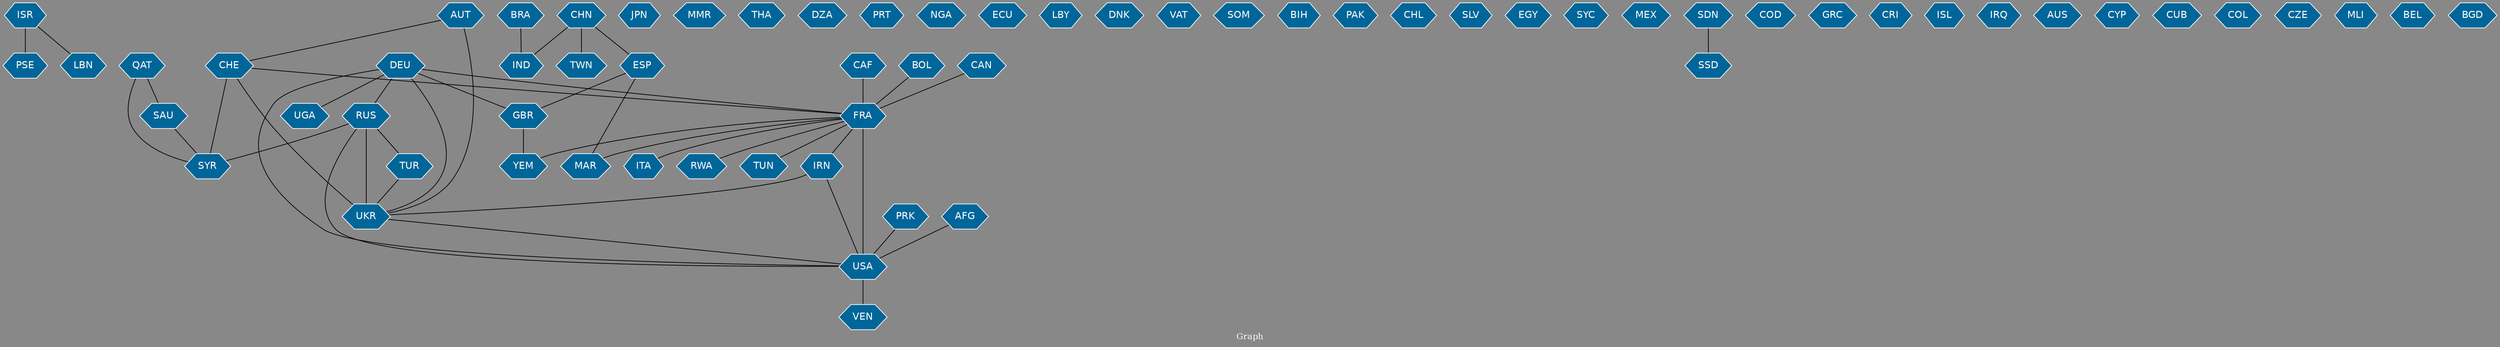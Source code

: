 // Countries together in item graph
graph {
	graph [bgcolor="#888888" fontcolor=white fontsize=12 label="Graph" outputorder=edgesfirst overlap=prism]
	node [color=white fillcolor="#006699" fontcolor=white fontname=Helvetica shape=hexagon style=filled]
	edge [arrowhead=open color=black fontcolor=white fontname=Courier fontsize=12]
		ISR [label=ISR]
		PSE [label=PSE]
		CHE [label=CHE]
		RUS [label=RUS]
		UKR [label=UKR]
		SYR [label=SYR]
		USA [label=USA]
		JPN [label=JPN]
		UGA [label=UGA]
		CHN [label=CHN]
		GBR [label=GBR]
		MMR [label=MMR]
		BRA [label=BRA]
		CAF [label=CAF]
		PRK [label=PRK]
		ESP [label=ESP]
		THA [label=THA]
		LBN [label=LBN]
		TUR [label=TUR]
		FRA [label=FRA]
		ITA [label=ITA]
		IRN [label=IRN]
		SAU [label=SAU]
		QAT [label=QAT]
		DZA [label=DZA]
		VEN [label=VEN]
		AFG [label=AFG]
		PRT [label=PRT]
		NGA [label=NGA]
		ECU [label=ECU]
		DEU [label=DEU]
		LBY [label=LBY]
		RWA [label=RWA]
		BOL [label=BOL]
		DNK [label=DNK]
		VAT [label=VAT]
		IND [label=IND]
		SOM [label=SOM]
		BIH [label=BIH]
		AUT [label=AUT]
		TUN [label=TUN]
		PAK [label=PAK]
		MAR [label=MAR]
		CAN [label=CAN]
		CHL [label=CHL]
		SLV [label=SLV]
		EGY [label=EGY]
		SYC [label=SYC]
		TWN [label=TWN]
		MEX [label=MEX]
		SSD [label=SSD]
		SDN [label=SDN]
		COD [label=COD]
		GRC [label=GRC]
		CRI [label=CRI]
		ISL [label=ISL]
		IRQ [label=IRQ]
		YEM [label=YEM]
		AUS [label=AUS]
		CYP [label=CYP]
		CUB [label=CUB]
		COL [label=COL]
		CZE [label=CZE]
		MLI [label=MLI]
		BEL [label=BEL]
		BGD [label=BGD]
			FRA -- USA [weight=26]
			DEU -- FRA [weight=3]
			DEU -- UKR [weight=1]
			ISR -- PSE [weight=2]
			DEU -- RUS [weight=2]
			CHN -- IND [weight=1]
			FRA -- IRN [weight=2]
			CAF -- FRA [weight=8]
			GBR -- YEM [weight=1]
			RUS -- TUR [weight=3]
			RUS -- SYR [weight=4]
			CHE -- SYR [weight=3]
			TUR -- UKR [weight=1]
			QAT -- SYR [weight=2]
			FRA -- YEM [weight=2]
			CHN -- TWN [weight=2]
			FRA -- MAR [weight=1]
			AUT -- CHE [weight=1]
			DEU -- GBR [weight=1]
			AFG -- USA [weight=3]
			IRN -- UKR [weight=1]
			CAN -- FRA [weight=1]
			ISR -- LBN [weight=1]
			RUS -- USA [weight=6]
			CHE -- UKR [weight=1]
			UKR -- USA [weight=3]
			RUS -- UKR [weight=26]
			USA -- VEN [weight=1]
			IRN -- USA [weight=1]
			FRA -- ITA [weight=3]
			QAT -- SAU [weight=2]
			AUT -- UKR [weight=2]
			SDN -- SSD [weight=1]
			ESP -- GBR [weight=1]
			ESP -- MAR [weight=1]
			DEU -- USA [weight=1]
			CHE -- FRA [weight=1]
			CHN -- ESP [weight=1]
			FRA -- RWA [weight=1]
			PRK -- USA [weight=1]
			SAU -- SYR [weight=2]
			FRA -- TUN [weight=2]
			BOL -- FRA [weight=1]
			DEU -- UGA [weight=2]
			BRA -- IND [weight=1]
}